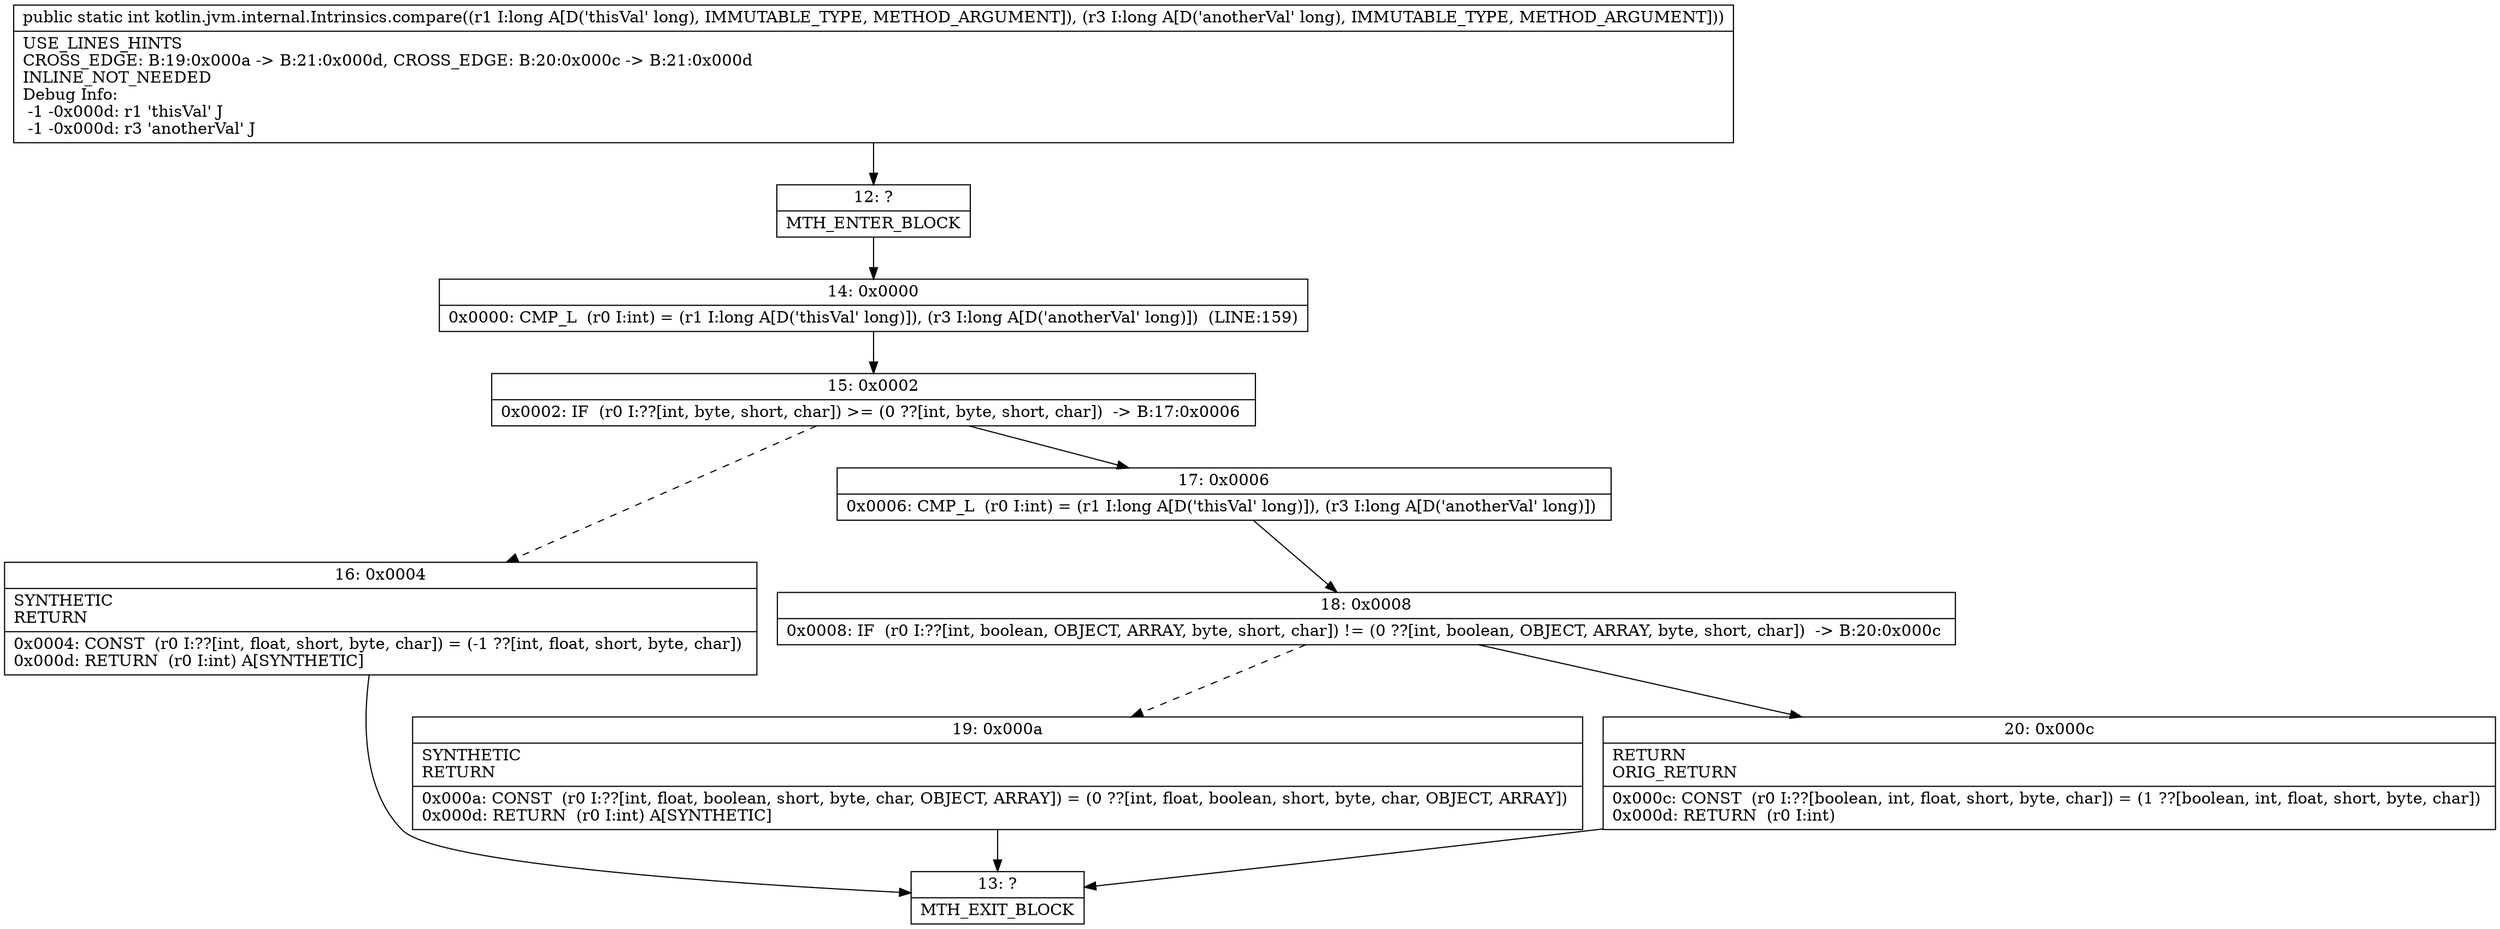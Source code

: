 digraph "CFG forkotlin.jvm.internal.Intrinsics.compare(JJ)I" {
Node_12 [shape=record,label="{12\:\ ?|MTH_ENTER_BLOCK\l}"];
Node_14 [shape=record,label="{14\:\ 0x0000|0x0000: CMP_L  (r0 I:int) = (r1 I:long A[D('thisVal' long)]), (r3 I:long A[D('anotherVal' long)])  (LINE:159)\l}"];
Node_15 [shape=record,label="{15\:\ 0x0002|0x0002: IF  (r0 I:??[int, byte, short, char]) \>= (0 ??[int, byte, short, char])  \-\> B:17:0x0006 \l}"];
Node_16 [shape=record,label="{16\:\ 0x0004|SYNTHETIC\lRETURN\l|0x0004: CONST  (r0 I:??[int, float, short, byte, char]) = (\-1 ??[int, float, short, byte, char]) \l0x000d: RETURN  (r0 I:int) A[SYNTHETIC]\l}"];
Node_13 [shape=record,label="{13\:\ ?|MTH_EXIT_BLOCK\l}"];
Node_17 [shape=record,label="{17\:\ 0x0006|0x0006: CMP_L  (r0 I:int) = (r1 I:long A[D('thisVal' long)]), (r3 I:long A[D('anotherVal' long)]) \l}"];
Node_18 [shape=record,label="{18\:\ 0x0008|0x0008: IF  (r0 I:??[int, boolean, OBJECT, ARRAY, byte, short, char]) != (0 ??[int, boolean, OBJECT, ARRAY, byte, short, char])  \-\> B:20:0x000c \l}"];
Node_19 [shape=record,label="{19\:\ 0x000a|SYNTHETIC\lRETURN\l|0x000a: CONST  (r0 I:??[int, float, boolean, short, byte, char, OBJECT, ARRAY]) = (0 ??[int, float, boolean, short, byte, char, OBJECT, ARRAY]) \l0x000d: RETURN  (r0 I:int) A[SYNTHETIC]\l}"];
Node_20 [shape=record,label="{20\:\ 0x000c|RETURN\lORIG_RETURN\l|0x000c: CONST  (r0 I:??[boolean, int, float, short, byte, char]) = (1 ??[boolean, int, float, short, byte, char]) \l0x000d: RETURN  (r0 I:int) \l}"];
MethodNode[shape=record,label="{public static int kotlin.jvm.internal.Intrinsics.compare((r1 I:long A[D('thisVal' long), IMMUTABLE_TYPE, METHOD_ARGUMENT]), (r3 I:long A[D('anotherVal' long), IMMUTABLE_TYPE, METHOD_ARGUMENT]))  | USE_LINES_HINTS\lCROSS_EDGE: B:19:0x000a \-\> B:21:0x000d, CROSS_EDGE: B:20:0x000c \-\> B:21:0x000d\lINLINE_NOT_NEEDED\lDebug Info:\l  \-1 \-0x000d: r1 'thisVal' J\l  \-1 \-0x000d: r3 'anotherVal' J\l}"];
MethodNode -> Node_12;Node_12 -> Node_14;
Node_14 -> Node_15;
Node_15 -> Node_16[style=dashed];
Node_15 -> Node_17;
Node_16 -> Node_13;
Node_17 -> Node_18;
Node_18 -> Node_19[style=dashed];
Node_18 -> Node_20;
Node_19 -> Node_13;
Node_20 -> Node_13;
}

